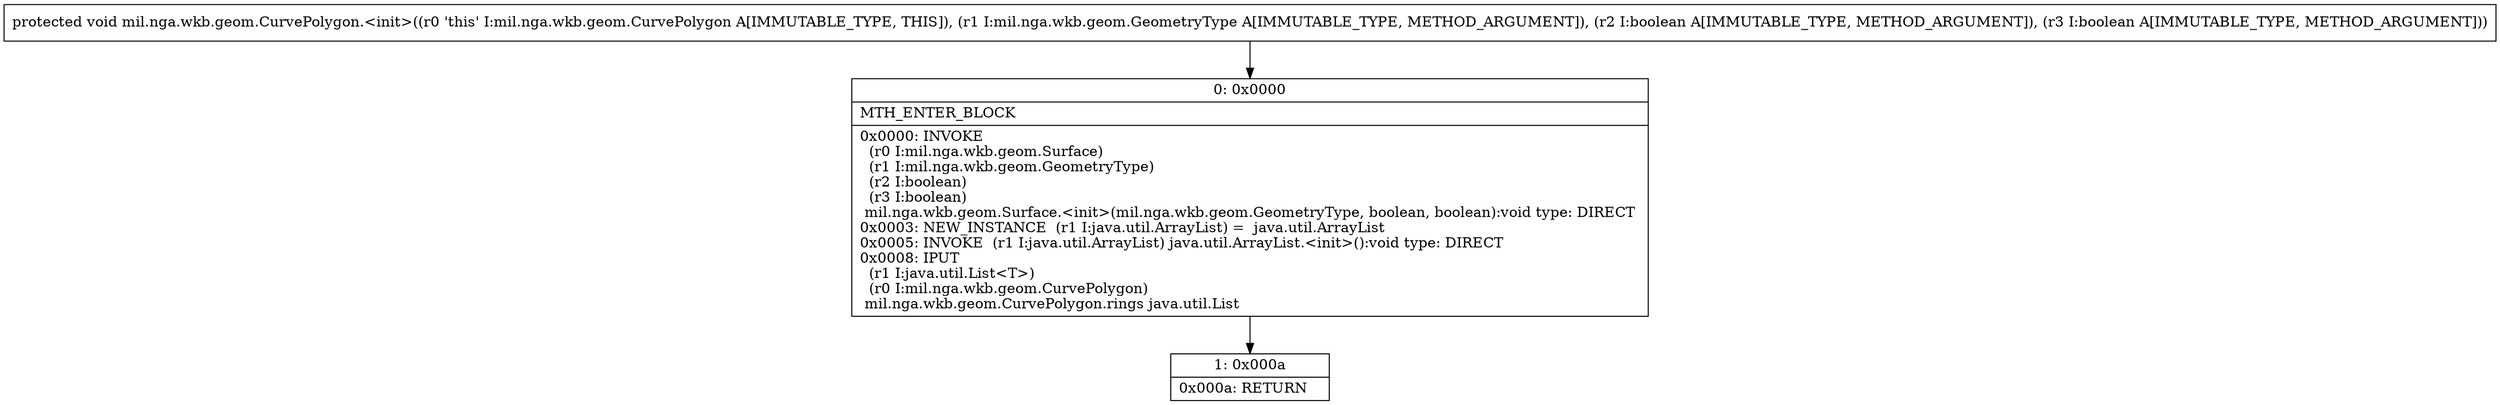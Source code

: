 digraph "CFG formil.nga.wkb.geom.CurvePolygon.\<init\>(Lmil\/nga\/wkb\/geom\/GeometryType;ZZ)V" {
Node_0 [shape=record,label="{0\:\ 0x0000|MTH_ENTER_BLOCK\l|0x0000: INVOKE  \l  (r0 I:mil.nga.wkb.geom.Surface)\l  (r1 I:mil.nga.wkb.geom.GeometryType)\l  (r2 I:boolean)\l  (r3 I:boolean)\l mil.nga.wkb.geom.Surface.\<init\>(mil.nga.wkb.geom.GeometryType, boolean, boolean):void type: DIRECT \l0x0003: NEW_INSTANCE  (r1 I:java.util.ArrayList) =  java.util.ArrayList \l0x0005: INVOKE  (r1 I:java.util.ArrayList) java.util.ArrayList.\<init\>():void type: DIRECT \l0x0008: IPUT  \l  (r1 I:java.util.List\<T\>)\l  (r0 I:mil.nga.wkb.geom.CurvePolygon)\l mil.nga.wkb.geom.CurvePolygon.rings java.util.List \l}"];
Node_1 [shape=record,label="{1\:\ 0x000a|0x000a: RETURN   \l}"];
MethodNode[shape=record,label="{protected void mil.nga.wkb.geom.CurvePolygon.\<init\>((r0 'this' I:mil.nga.wkb.geom.CurvePolygon A[IMMUTABLE_TYPE, THIS]), (r1 I:mil.nga.wkb.geom.GeometryType A[IMMUTABLE_TYPE, METHOD_ARGUMENT]), (r2 I:boolean A[IMMUTABLE_TYPE, METHOD_ARGUMENT]), (r3 I:boolean A[IMMUTABLE_TYPE, METHOD_ARGUMENT])) }"];
MethodNode -> Node_0;
Node_0 -> Node_1;
}

